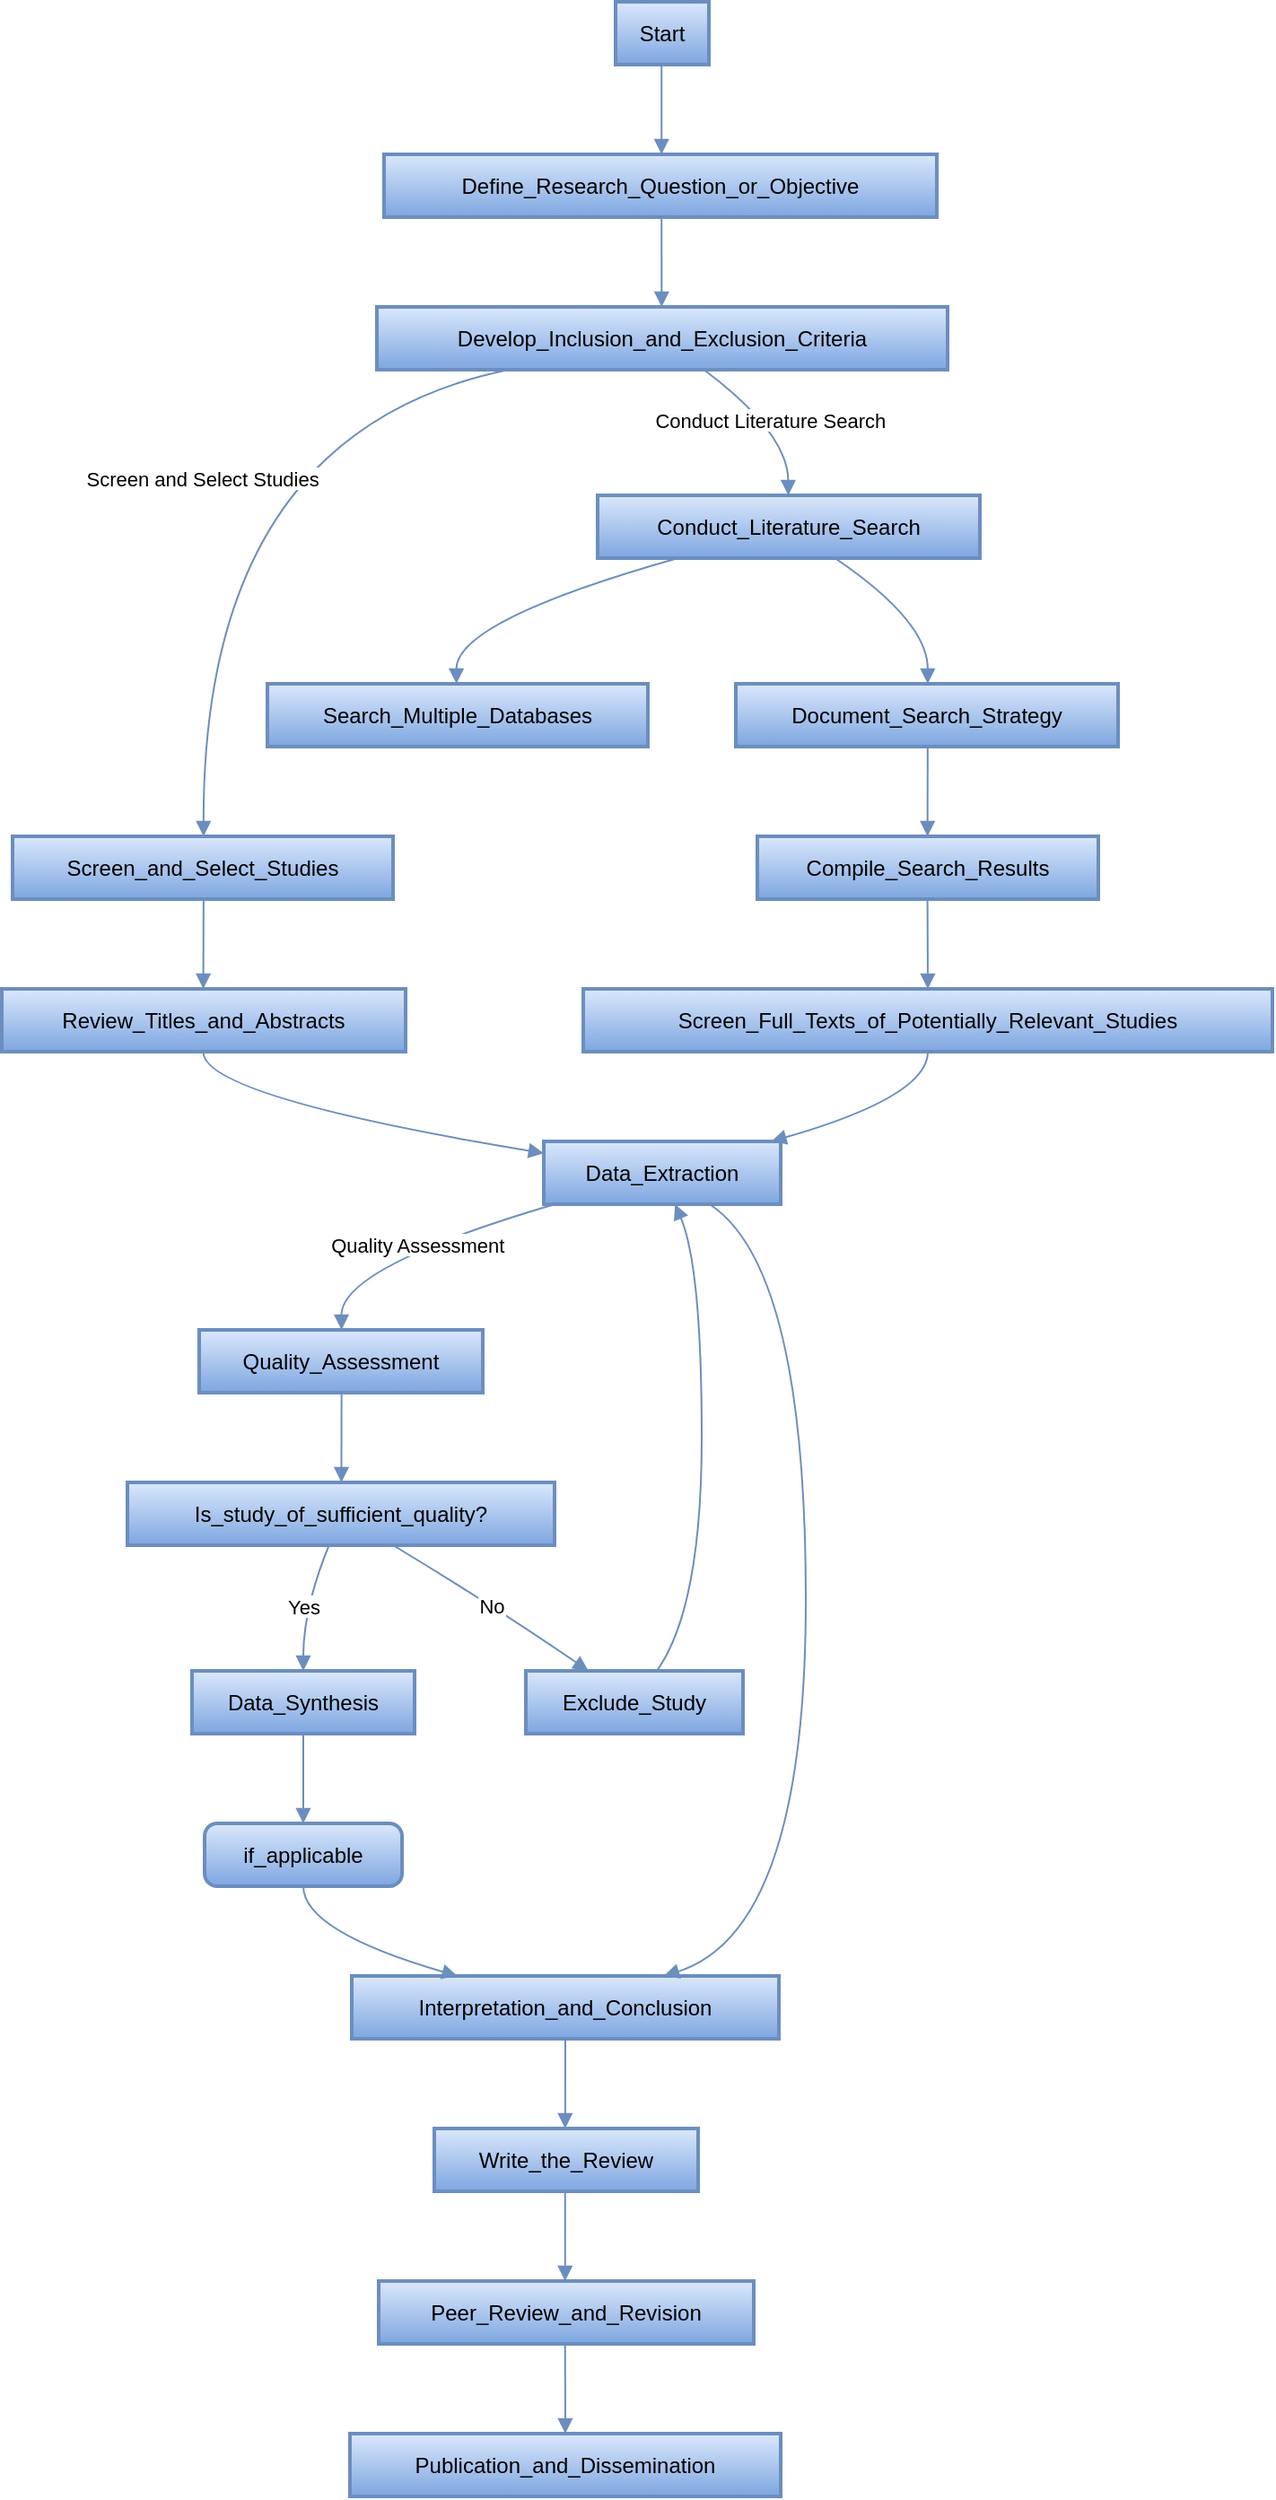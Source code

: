 <mxfile version="24.1.0" type="github">
  <diagram name="Page-1" id="wL86bnL1uPxfqyYp0sqk">
    <mxGraphModel dx="1434" dy="695" grid="1" gridSize="10" guides="1" tooltips="1" connect="1" arrows="1" fold="1" page="1" pageScale="1" pageWidth="850" pageHeight="1100" math="0" shadow="0">
      <root>
        <mxCell id="0" />
        <mxCell id="1" parent="0" />
        <mxCell id="G2IPlSxlMlCNfW8gDpsO-1" value="Start" style="whiteSpace=wrap;strokeWidth=2;fillColor=#dae8fc;strokeColor=#6c8ebf;gradientColor=#7ea6e0;" vertex="1" parent="1">
          <mxGeometry x="362" y="20" width="52" height="35" as="geometry" />
        </mxCell>
        <mxCell id="G2IPlSxlMlCNfW8gDpsO-2" value="Define_Research_Question_or_Objective" style="whiteSpace=wrap;strokeWidth=2;fillColor=#dae8fc;strokeColor=#6c8ebf;gradientColor=#7ea6e0;" vertex="1" parent="1">
          <mxGeometry x="233" y="105" width="308" height="35" as="geometry" />
        </mxCell>
        <mxCell id="G2IPlSxlMlCNfW8gDpsO-3" value="Develop_Inclusion_and_Exclusion_Criteria" style="whiteSpace=wrap;strokeWidth=2;fillColor=#dae8fc;strokeColor=#6c8ebf;gradientColor=#7ea6e0;" vertex="1" parent="1">
          <mxGeometry x="229" y="190" width="318" height="35" as="geometry" />
        </mxCell>
        <mxCell id="G2IPlSxlMlCNfW8gDpsO-4" value="Conduct_Literature_Search" style="whiteSpace=wrap;strokeWidth=2;fillColor=#dae8fc;strokeColor=#6c8ebf;gradientColor=#7ea6e0;" vertex="1" parent="1">
          <mxGeometry x="352" y="295" width="213" height="35" as="geometry" />
        </mxCell>
        <mxCell id="G2IPlSxlMlCNfW8gDpsO-5" value="Screen_and_Select_Studies" style="whiteSpace=wrap;strokeWidth=2;fillColor=#dae8fc;strokeColor=#6c8ebf;gradientColor=#7ea6e0;" vertex="1" parent="1">
          <mxGeometry x="26" y="485" width="212" height="35" as="geometry" />
        </mxCell>
        <mxCell id="G2IPlSxlMlCNfW8gDpsO-6" value="Document_Search_Strategy" style="whiteSpace=wrap;strokeWidth=2;fillColor=#dae8fc;strokeColor=#6c8ebf;gradientColor=#7ea6e0;" vertex="1" parent="1">
          <mxGeometry x="429" y="400" width="213" height="35" as="geometry" />
        </mxCell>
        <mxCell id="G2IPlSxlMlCNfW8gDpsO-7" value="Search_Multiple_Databases" style="whiteSpace=wrap;strokeWidth=2;fillColor=#dae8fc;strokeColor=#6c8ebf;gradientColor=#7ea6e0;" vertex="1" parent="1">
          <mxGeometry x="168" y="400" width="212" height="35" as="geometry" />
        </mxCell>
        <mxCell id="G2IPlSxlMlCNfW8gDpsO-8" value="Compile_Search_Results" style="whiteSpace=wrap;strokeWidth=2;fillColor=#dae8fc;strokeColor=#6c8ebf;gradientColor=#7ea6e0;" vertex="1" parent="1">
          <mxGeometry x="441" y="485" width="190" height="35" as="geometry" />
        </mxCell>
        <mxCell id="G2IPlSxlMlCNfW8gDpsO-9" value="Screen_Full_Texts_of_Potentially_Relevant_Studies" style="whiteSpace=wrap;strokeWidth=2;fillColor=#dae8fc;strokeColor=#6c8ebf;gradientColor=#7ea6e0;" vertex="1" parent="1">
          <mxGeometry x="344" y="570" width="384" height="35" as="geometry" />
        </mxCell>
        <mxCell id="G2IPlSxlMlCNfW8gDpsO-10" value="Review_Titles_and_Abstracts" style="whiteSpace=wrap;strokeWidth=2;fillColor=#dae8fc;strokeColor=#6c8ebf;gradientColor=#7ea6e0;" vertex="1" parent="1">
          <mxGeometry x="20" y="570" width="225" height="35" as="geometry" />
        </mxCell>
        <mxCell id="G2IPlSxlMlCNfW8gDpsO-11" value="Data_Extraction" style="whiteSpace=wrap;strokeWidth=2;fillColor=#dae8fc;strokeColor=#6c8ebf;gradientColor=#7ea6e0;" vertex="1" parent="1">
          <mxGeometry x="322" y="655" width="132" height="35" as="geometry" />
        </mxCell>
        <mxCell id="G2IPlSxlMlCNfW8gDpsO-12" value="Quality_Assessment" style="whiteSpace=wrap;strokeWidth=2;fillColor=#dae8fc;strokeColor=#6c8ebf;gradientColor=#7ea6e0;" vertex="1" parent="1">
          <mxGeometry x="130" y="760" width="158" height="35" as="geometry" />
        </mxCell>
        <mxCell id="G2IPlSxlMlCNfW8gDpsO-13" value="Is_study_of_sufficient_quality?" style="whiteSpace=wrap;strokeWidth=2;fillColor=#dae8fc;strokeColor=#6c8ebf;gradientColor=#7ea6e0;" vertex="1" parent="1">
          <mxGeometry x="90" y="845" width="238" height="35" as="geometry" />
        </mxCell>
        <mxCell id="G2IPlSxlMlCNfW8gDpsO-14" value="Data_Synthesis" style="whiteSpace=wrap;strokeWidth=2;fillColor=#dae8fc;strokeColor=#6c8ebf;gradientColor=#7ea6e0;" vertex="1" parent="1">
          <mxGeometry x="126" y="950" width="124" height="35" as="geometry" />
        </mxCell>
        <mxCell id="G2IPlSxlMlCNfW8gDpsO-15" value="Exclude_Study" style="whiteSpace=wrap;strokeWidth=2;fillColor=#dae8fc;strokeColor=#6c8ebf;gradientColor=#7ea6e0;" vertex="1" parent="1">
          <mxGeometry x="312" y="950" width="121" height="35" as="geometry" />
        </mxCell>
        <mxCell id="G2IPlSxlMlCNfW8gDpsO-16" value="if_applicable" style="rounded=1;absoluteArcSize=1;arcSize=14;whiteSpace=wrap;strokeWidth=2;fillColor=#dae8fc;strokeColor=#6c8ebf;gradientColor=#7ea6e0;" vertex="1" parent="1">
          <mxGeometry x="133" y="1035" width="110" height="35" as="geometry" />
        </mxCell>
        <mxCell id="G2IPlSxlMlCNfW8gDpsO-17" value="Interpretation_and_Conclusion" style="whiteSpace=wrap;strokeWidth=2;fillColor=#dae8fc;strokeColor=#6c8ebf;gradientColor=#7ea6e0;" vertex="1" parent="1">
          <mxGeometry x="215" y="1120" width="238" height="35" as="geometry" />
        </mxCell>
        <mxCell id="G2IPlSxlMlCNfW8gDpsO-18" value="Write_the_Review" style="whiteSpace=wrap;strokeWidth=2;fillColor=#dae8fc;strokeColor=#6c8ebf;gradientColor=#7ea6e0;" vertex="1" parent="1">
          <mxGeometry x="261" y="1205" width="147" height="35" as="geometry" />
        </mxCell>
        <mxCell id="G2IPlSxlMlCNfW8gDpsO-19" value="Peer_Review_and_Revision" style="whiteSpace=wrap;strokeWidth=2;fillColor=#dae8fc;strokeColor=#6c8ebf;gradientColor=#7ea6e0;" vertex="1" parent="1">
          <mxGeometry x="230" y="1290" width="209" height="35" as="geometry" />
        </mxCell>
        <mxCell id="G2IPlSxlMlCNfW8gDpsO-20" value="Publication_and_Dissemination" style="whiteSpace=wrap;strokeWidth=2;fillColor=#dae8fc;strokeColor=#6c8ebf;gradientColor=#7ea6e0;" vertex="1" parent="1">
          <mxGeometry x="214" y="1375" width="240" height="35" as="geometry" />
        </mxCell>
        <mxCell id="G2IPlSxlMlCNfW8gDpsO-21" value="" style="curved=1;startArrow=none;endArrow=block;exitX=0.493;exitY=1;entryX=0.502;entryY=0;rounded=0;fillColor=#dae8fc;strokeColor=#6c8ebf;gradientColor=#7ea6e0;" edge="1" parent="1" source="G2IPlSxlMlCNfW8gDpsO-1" target="G2IPlSxlMlCNfW8gDpsO-2">
          <mxGeometry relative="1" as="geometry">
            <Array as="points" />
          </mxGeometry>
        </mxCell>
        <mxCell id="G2IPlSxlMlCNfW8gDpsO-22" value="" style="curved=1;startArrow=none;endArrow=block;exitX=0.502;exitY=1;entryX=0.499;entryY=0;rounded=0;fillColor=#dae8fc;strokeColor=#6c8ebf;gradientColor=#7ea6e0;" edge="1" parent="1" source="G2IPlSxlMlCNfW8gDpsO-2" target="G2IPlSxlMlCNfW8gDpsO-3">
          <mxGeometry relative="1" as="geometry">
            <Array as="points" />
          </mxGeometry>
        </mxCell>
        <mxCell id="G2IPlSxlMlCNfW8gDpsO-23" value="Conduct Literature Search" style="curved=1;startArrow=none;endArrow=block;exitX=0.573;exitY=1;entryX=0.499;entryY=0;rounded=0;fillColor=#dae8fc;strokeColor=#6c8ebf;gradientColor=#7ea6e0;" edge="1" parent="1" source="G2IPlSxlMlCNfW8gDpsO-3" target="G2IPlSxlMlCNfW8gDpsO-4">
          <mxGeometry relative="1" as="geometry">
            <Array as="points">
              <mxPoint x="458" y="260" />
            </Array>
          </mxGeometry>
        </mxCell>
        <mxCell id="G2IPlSxlMlCNfW8gDpsO-24" value="Screen and Select Studies" style="curved=1;startArrow=none;endArrow=block;exitX=0.231;exitY=1;entryX=0.502;entryY=0;rounded=0;fillColor=#dae8fc;strokeColor=#6c8ebf;gradientColor=#7ea6e0;" edge="1" parent="1" source="G2IPlSxlMlCNfW8gDpsO-3" target="G2IPlSxlMlCNfW8gDpsO-5">
          <mxGeometry relative="1" as="geometry">
            <Array as="points">
              <mxPoint x="132" y="260" />
            </Array>
          </mxGeometry>
        </mxCell>
        <mxCell id="G2IPlSxlMlCNfW8gDpsO-25" value="" style="curved=1;startArrow=none;endArrow=block;exitX=0.621;exitY=1;entryX=0.502;entryY=0;rounded=0;fillColor=#dae8fc;strokeColor=#6c8ebf;gradientColor=#7ea6e0;" edge="1" parent="1" source="G2IPlSxlMlCNfW8gDpsO-4" target="G2IPlSxlMlCNfW8gDpsO-6">
          <mxGeometry relative="1" as="geometry">
            <Array as="points">
              <mxPoint x="536" y="365" />
            </Array>
          </mxGeometry>
        </mxCell>
        <mxCell id="G2IPlSxlMlCNfW8gDpsO-26" value="" style="curved=1;startArrow=none;endArrow=block;exitX=0.21;exitY=1;entryX=0.497;entryY=0;rounded=0;fillColor=#dae8fc;strokeColor=#6c8ebf;gradientColor=#7ea6e0;" edge="1" parent="1" source="G2IPlSxlMlCNfW8gDpsO-4" target="G2IPlSxlMlCNfW8gDpsO-7">
          <mxGeometry relative="1" as="geometry">
            <Array as="points">
              <mxPoint x="273" y="365" />
            </Array>
          </mxGeometry>
        </mxCell>
        <mxCell id="G2IPlSxlMlCNfW8gDpsO-27" value="" style="curved=1;startArrow=none;endArrow=block;exitX=0.502;exitY=1;entryX=0.499;entryY=0;rounded=0;fillColor=#dae8fc;strokeColor=#6c8ebf;gradientColor=#7ea6e0;" edge="1" parent="1" source="G2IPlSxlMlCNfW8gDpsO-6" target="G2IPlSxlMlCNfW8gDpsO-8">
          <mxGeometry relative="1" as="geometry">
            <Array as="points" />
          </mxGeometry>
        </mxCell>
        <mxCell id="G2IPlSxlMlCNfW8gDpsO-28" value="" style="curved=1;startArrow=none;endArrow=block;exitX=0.499;exitY=1;entryX=0.5;entryY=0;rounded=0;fillColor=#dae8fc;strokeColor=#6c8ebf;gradientColor=#7ea6e0;" edge="1" parent="1" source="G2IPlSxlMlCNfW8gDpsO-8" target="G2IPlSxlMlCNfW8gDpsO-9">
          <mxGeometry relative="1" as="geometry">
            <Array as="points" />
          </mxGeometry>
        </mxCell>
        <mxCell id="G2IPlSxlMlCNfW8gDpsO-29" value="" style="curved=1;startArrow=none;endArrow=block;exitX=0.502;exitY=1;entryX=0.499;entryY=0;rounded=0;fillColor=#dae8fc;strokeColor=#6c8ebf;gradientColor=#7ea6e0;" edge="1" parent="1" source="G2IPlSxlMlCNfW8gDpsO-5" target="G2IPlSxlMlCNfW8gDpsO-10">
          <mxGeometry relative="1" as="geometry">
            <Array as="points" />
          </mxGeometry>
        </mxCell>
        <mxCell id="G2IPlSxlMlCNfW8gDpsO-30" value="" style="curved=1;startArrow=none;endArrow=block;exitX=0.499;exitY=1;entryX=-0.003;entryY=0.186;rounded=0;fillColor=#dae8fc;strokeColor=#6c8ebf;gradientColor=#7ea6e0;" edge="1" parent="1" source="G2IPlSxlMlCNfW8gDpsO-10" target="G2IPlSxlMlCNfW8gDpsO-11">
          <mxGeometry relative="1" as="geometry">
            <Array as="points">
              <mxPoint x="132" y="630" />
            </Array>
          </mxGeometry>
        </mxCell>
        <mxCell id="G2IPlSxlMlCNfW8gDpsO-31" value="" style="curved=1;startArrow=none;endArrow=block;exitX=0.5;exitY=1;entryX=0.96;entryY=0;rounded=0;fillColor=#dae8fc;strokeColor=#6c8ebf;gradientColor=#7ea6e0;" edge="1" parent="1" source="G2IPlSxlMlCNfW8gDpsO-9" target="G2IPlSxlMlCNfW8gDpsO-11">
          <mxGeometry relative="1" as="geometry">
            <Array as="points">
              <mxPoint x="536" y="630" />
            </Array>
          </mxGeometry>
        </mxCell>
        <mxCell id="G2IPlSxlMlCNfW8gDpsO-32" value="Quality Assessment" style="curved=1;startArrow=none;endArrow=block;exitX=0.047;exitY=1;entryX=0.502;entryY=0;rounded=0;fillColor=#dae8fc;strokeColor=#6c8ebf;gradientColor=#7ea6e0;" edge="1" parent="1" source="G2IPlSxlMlCNfW8gDpsO-11" target="G2IPlSxlMlCNfW8gDpsO-12">
          <mxGeometry relative="1" as="geometry">
            <Array as="points">
              <mxPoint x="209" y="725" />
            </Array>
          </mxGeometry>
        </mxCell>
        <mxCell id="G2IPlSxlMlCNfW8gDpsO-33" value="" style="curved=1;startArrow=none;endArrow=block;exitX=0.502;exitY=1;entryX=0.501;entryY=0;rounded=0;fillColor=#dae8fc;strokeColor=#6c8ebf;gradientColor=#7ea6e0;" edge="1" parent="1" source="G2IPlSxlMlCNfW8gDpsO-12" target="G2IPlSxlMlCNfW8gDpsO-13">
          <mxGeometry relative="1" as="geometry">
            <Array as="points" />
          </mxGeometry>
        </mxCell>
        <mxCell id="G2IPlSxlMlCNfW8gDpsO-34" value="Yes" style="curved=1;startArrow=none;endArrow=block;exitX=0.472;exitY=1;entryX=0.5;entryY=0;rounded=0;fillColor=#dae8fc;strokeColor=#6c8ebf;gradientColor=#7ea6e0;" edge="1" parent="1" source="G2IPlSxlMlCNfW8gDpsO-13" target="G2IPlSxlMlCNfW8gDpsO-14">
          <mxGeometry relative="1" as="geometry">
            <Array as="points">
              <mxPoint x="188" y="915" />
            </Array>
          </mxGeometry>
        </mxCell>
        <mxCell id="G2IPlSxlMlCNfW8gDpsO-35" value="No" style="curved=1;startArrow=none;endArrow=block;exitX=0.622;exitY=1;entryX=0.288;entryY=0;rounded=0;fillColor=#dae8fc;strokeColor=#6c8ebf;gradientColor=#7ea6e0;" edge="1" parent="1" source="G2IPlSxlMlCNfW8gDpsO-13" target="G2IPlSxlMlCNfW8gDpsO-15">
          <mxGeometry relative="1" as="geometry">
            <Array as="points">
              <mxPoint x="296" y="915" />
            </Array>
          </mxGeometry>
        </mxCell>
        <mxCell id="G2IPlSxlMlCNfW8gDpsO-36" value="" style="curved=1;startArrow=none;endArrow=block;exitX=0.5;exitY=1;entryX=0.5;entryY=0;rounded=0;fillColor=#dae8fc;strokeColor=#6c8ebf;gradientColor=#7ea6e0;" edge="1" parent="1" source="G2IPlSxlMlCNfW8gDpsO-14" target="G2IPlSxlMlCNfW8gDpsO-16">
          <mxGeometry relative="1" as="geometry">
            <Array as="points" />
          </mxGeometry>
        </mxCell>
        <mxCell id="G2IPlSxlMlCNfW8gDpsO-37" value="" style="curved=1;startArrow=none;endArrow=block;exitX=0.5;exitY=1;entryX=0.247;entryY=0;rounded=0;fillColor=#dae8fc;strokeColor=#6c8ebf;gradientColor=#7ea6e0;" edge="1" parent="1" source="G2IPlSxlMlCNfW8gDpsO-16" target="G2IPlSxlMlCNfW8gDpsO-17">
          <mxGeometry relative="1" as="geometry">
            <Array as="points">
              <mxPoint x="188" y="1095" />
            </Array>
          </mxGeometry>
        </mxCell>
        <mxCell id="G2IPlSxlMlCNfW8gDpsO-38" value="" style="curved=1;startArrow=none;endArrow=block;exitX=0.5;exitY=1;entryX=0.496;entryY=0;rounded=0;fillColor=#dae8fc;strokeColor=#6c8ebf;gradientColor=#7ea6e0;" edge="1" parent="1" source="G2IPlSxlMlCNfW8gDpsO-17" target="G2IPlSxlMlCNfW8gDpsO-18">
          <mxGeometry relative="1" as="geometry">
            <Array as="points" />
          </mxGeometry>
        </mxCell>
        <mxCell id="G2IPlSxlMlCNfW8gDpsO-39" value="" style="curved=1;startArrow=none;endArrow=block;exitX=0.496;exitY=1;entryX=0.497;entryY=0;rounded=0;fillColor=#dae8fc;strokeColor=#6c8ebf;gradientColor=#7ea6e0;" edge="1" parent="1" source="G2IPlSxlMlCNfW8gDpsO-18" target="G2IPlSxlMlCNfW8gDpsO-19">
          <mxGeometry relative="1" as="geometry">
            <Array as="points" />
          </mxGeometry>
        </mxCell>
        <mxCell id="G2IPlSxlMlCNfW8gDpsO-40" value="" style="curved=1;startArrow=none;endArrow=block;exitX=0.497;exitY=1;entryX=0.5;entryY=0;rounded=0;fillColor=#dae8fc;strokeColor=#6c8ebf;gradientColor=#7ea6e0;" edge="1" parent="1" source="G2IPlSxlMlCNfW8gDpsO-19" target="G2IPlSxlMlCNfW8gDpsO-20">
          <mxGeometry relative="1" as="geometry">
            <Array as="points" />
          </mxGeometry>
        </mxCell>
        <mxCell id="G2IPlSxlMlCNfW8gDpsO-41" value="" style="curved=1;startArrow=none;endArrow=block;exitX=0.603;exitY=0;entryX=0.554;entryY=1;rounded=0;fillColor=#dae8fc;strokeColor=#6c8ebf;gradientColor=#7ea6e0;" edge="1" parent="1" source="G2IPlSxlMlCNfW8gDpsO-15" target="G2IPlSxlMlCNfW8gDpsO-11">
          <mxGeometry relative="1" as="geometry">
            <Array as="points">
              <mxPoint x="410" y="915" />
              <mxPoint x="410" y="725" />
            </Array>
          </mxGeometry>
        </mxCell>
        <mxCell id="G2IPlSxlMlCNfW8gDpsO-42" value="" style="curved=1;startArrow=none;endArrow=block;exitX=0.7;exitY=1;entryX=0.731;entryY=0;rounded=0;fillColor=#dae8fc;strokeColor=#6c8ebf;gradientColor=#7ea6e0;" edge="1" parent="1" source="G2IPlSxlMlCNfW8gDpsO-11" target="G2IPlSxlMlCNfW8gDpsO-17">
          <mxGeometry relative="1" as="geometry">
            <Array as="points">
              <mxPoint x="468" y="725" />
              <mxPoint x="468" y="1095" />
            </Array>
          </mxGeometry>
        </mxCell>
      </root>
    </mxGraphModel>
  </diagram>
</mxfile>
